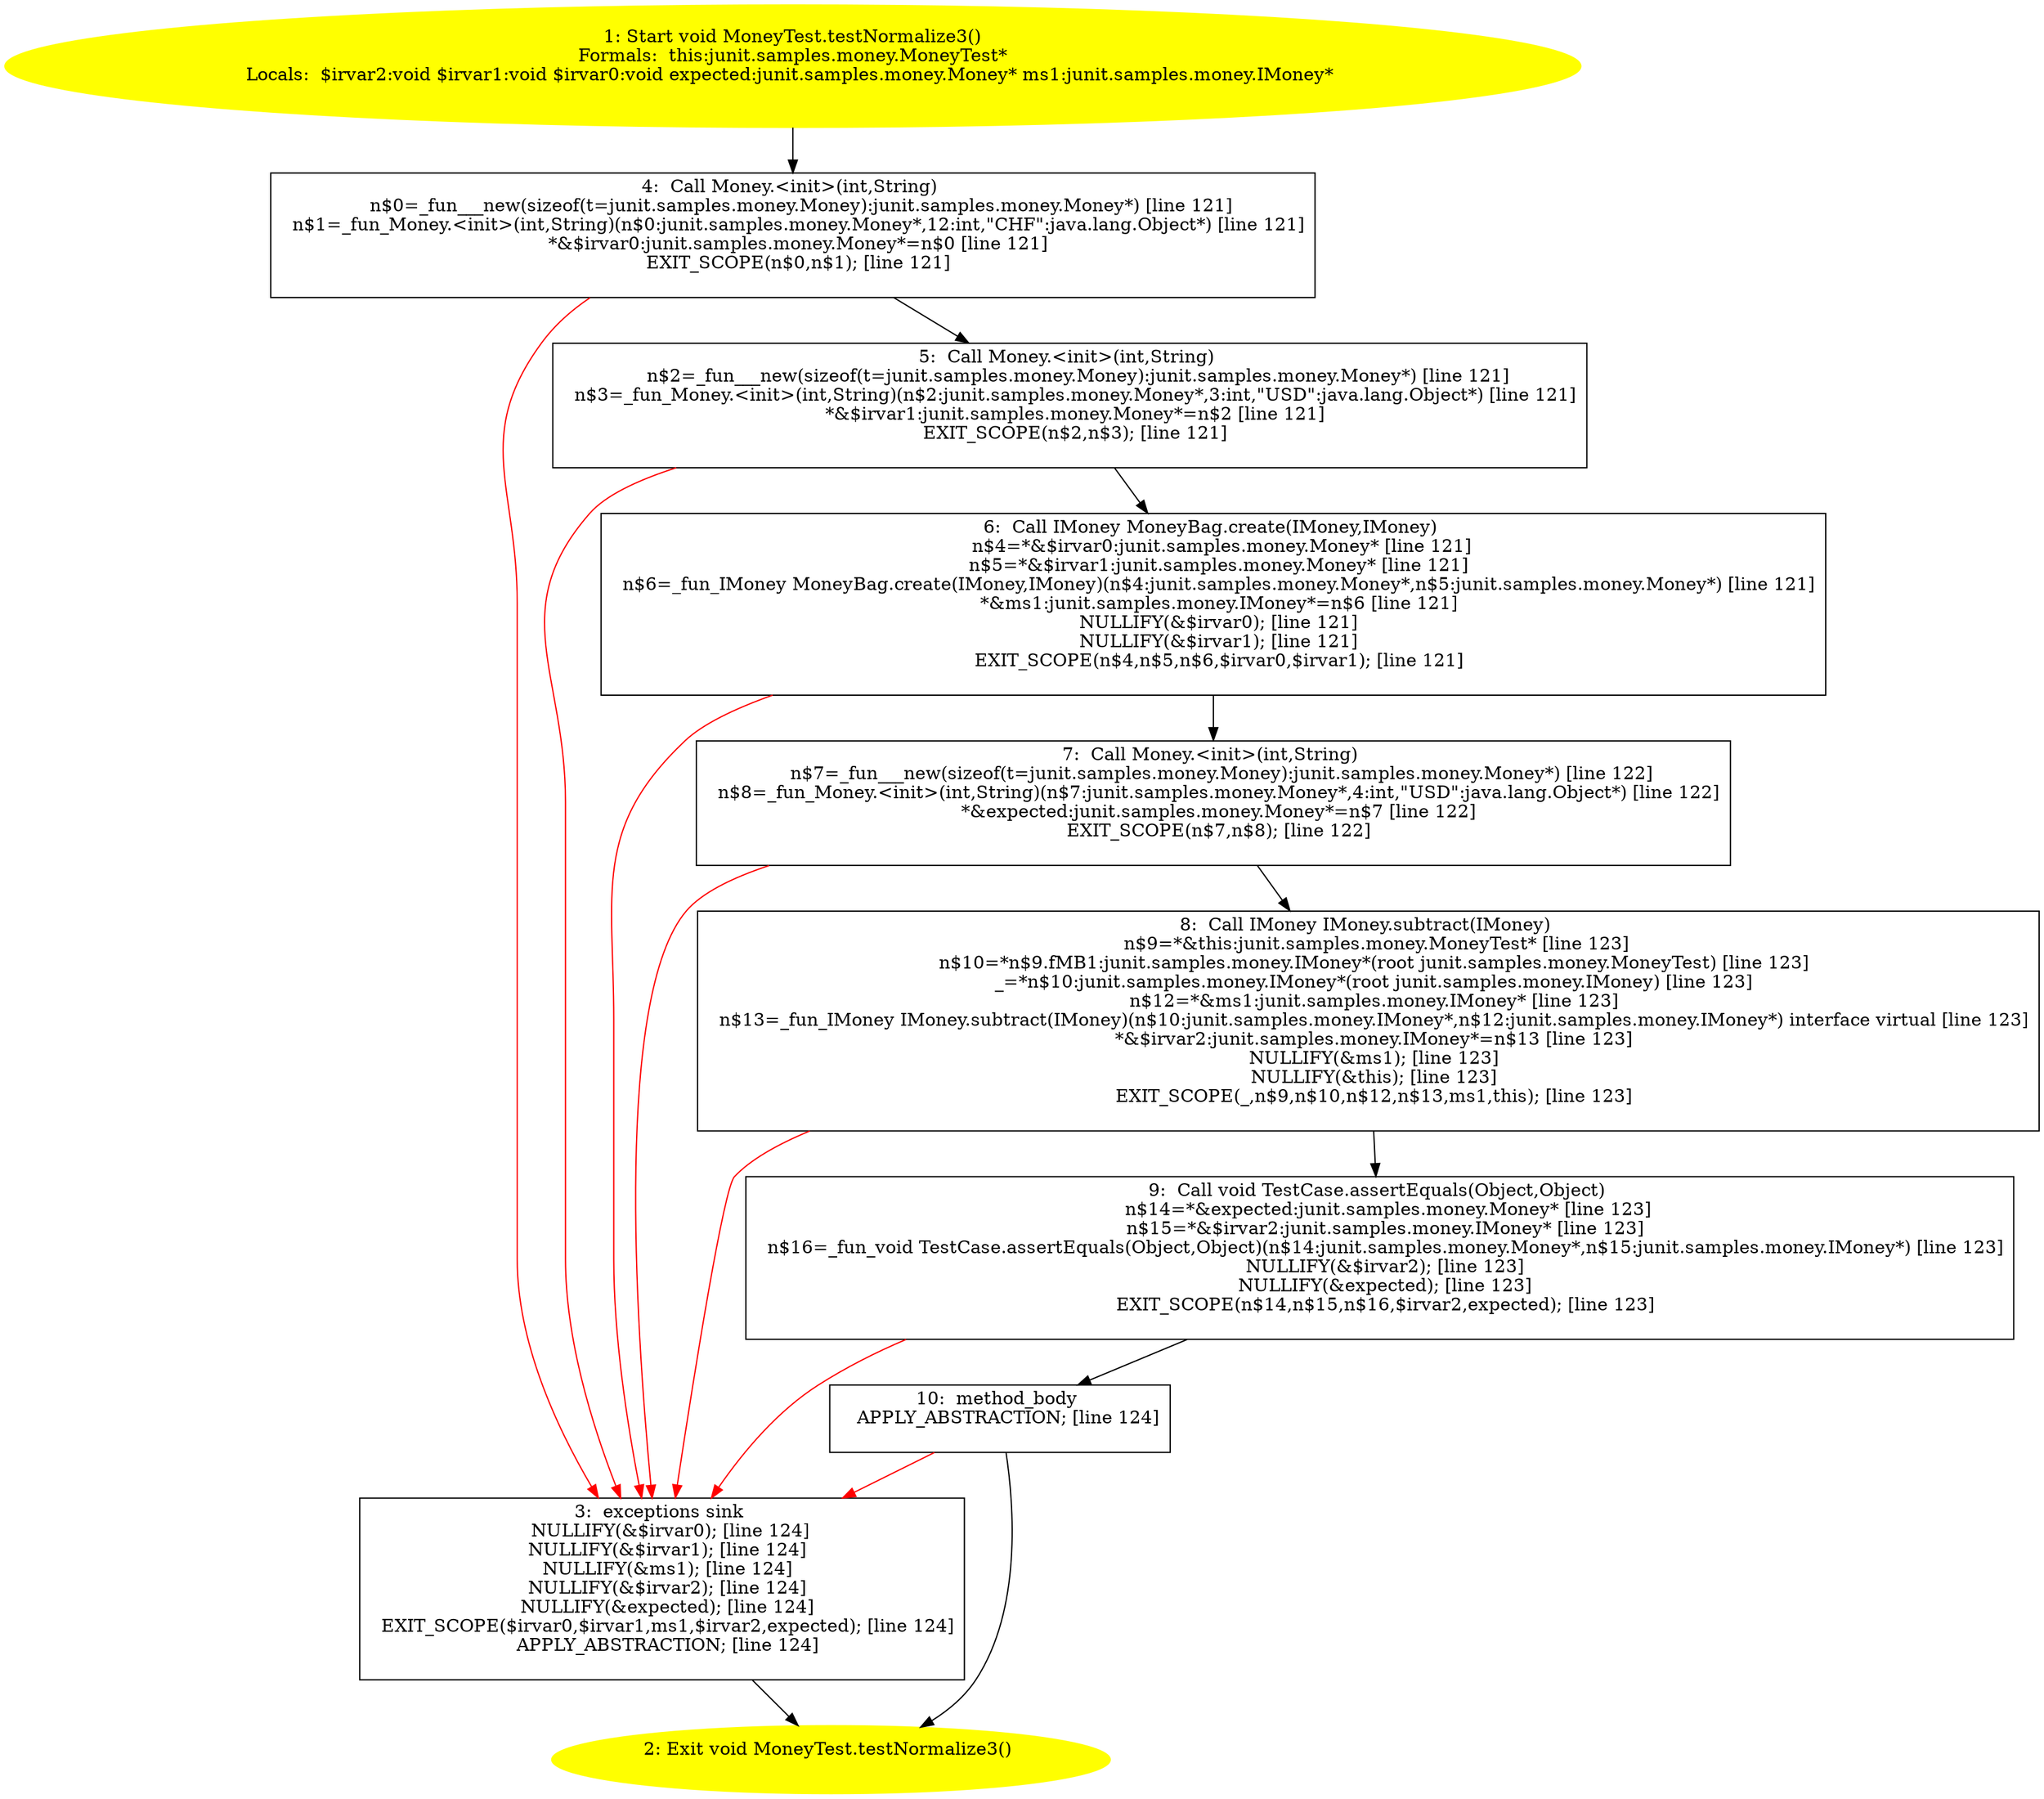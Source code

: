 /* @generated */
digraph cfg {
"junit.samples.money.MoneyTest.testNormalize3():void.37734f7b770bfc6a10cf5e5ed7b58334_1" [label="1: Start void MoneyTest.testNormalize3()\nFormals:  this:junit.samples.money.MoneyTest*\nLocals:  $irvar2:void $irvar1:void $irvar0:void expected:junit.samples.money.Money* ms1:junit.samples.money.IMoney* \n  " color=yellow style=filled]
	

	 "junit.samples.money.MoneyTest.testNormalize3():void.37734f7b770bfc6a10cf5e5ed7b58334_1" -> "junit.samples.money.MoneyTest.testNormalize3():void.37734f7b770bfc6a10cf5e5ed7b58334_4" ;
"junit.samples.money.MoneyTest.testNormalize3():void.37734f7b770bfc6a10cf5e5ed7b58334_2" [label="2: Exit void MoneyTest.testNormalize3() \n  " color=yellow style=filled]
	

"junit.samples.money.MoneyTest.testNormalize3():void.37734f7b770bfc6a10cf5e5ed7b58334_3" [label="3:  exceptions sink \n   NULLIFY(&$irvar0); [line 124]\n  NULLIFY(&$irvar1); [line 124]\n  NULLIFY(&ms1); [line 124]\n  NULLIFY(&$irvar2); [line 124]\n  NULLIFY(&expected); [line 124]\n  EXIT_SCOPE($irvar0,$irvar1,ms1,$irvar2,expected); [line 124]\n  APPLY_ABSTRACTION; [line 124]\n " shape="box"]
	

	 "junit.samples.money.MoneyTest.testNormalize3():void.37734f7b770bfc6a10cf5e5ed7b58334_3" -> "junit.samples.money.MoneyTest.testNormalize3():void.37734f7b770bfc6a10cf5e5ed7b58334_2" ;
"junit.samples.money.MoneyTest.testNormalize3():void.37734f7b770bfc6a10cf5e5ed7b58334_4" [label="4:  Call Money.<init>(int,String) \n   n$0=_fun___new(sizeof(t=junit.samples.money.Money):junit.samples.money.Money*) [line 121]\n  n$1=_fun_Money.<init>(int,String)(n$0:junit.samples.money.Money*,12:int,\"CHF\":java.lang.Object*) [line 121]\n  *&$irvar0:junit.samples.money.Money*=n$0 [line 121]\n  EXIT_SCOPE(n$0,n$1); [line 121]\n " shape="box"]
	

	 "junit.samples.money.MoneyTest.testNormalize3():void.37734f7b770bfc6a10cf5e5ed7b58334_4" -> "junit.samples.money.MoneyTest.testNormalize3():void.37734f7b770bfc6a10cf5e5ed7b58334_5" ;
	 "junit.samples.money.MoneyTest.testNormalize3():void.37734f7b770bfc6a10cf5e5ed7b58334_4" -> "junit.samples.money.MoneyTest.testNormalize3():void.37734f7b770bfc6a10cf5e5ed7b58334_3" [color="red" ];
"junit.samples.money.MoneyTest.testNormalize3():void.37734f7b770bfc6a10cf5e5ed7b58334_5" [label="5:  Call Money.<init>(int,String) \n   n$2=_fun___new(sizeof(t=junit.samples.money.Money):junit.samples.money.Money*) [line 121]\n  n$3=_fun_Money.<init>(int,String)(n$2:junit.samples.money.Money*,3:int,\"USD\":java.lang.Object*) [line 121]\n  *&$irvar1:junit.samples.money.Money*=n$2 [line 121]\n  EXIT_SCOPE(n$2,n$3); [line 121]\n " shape="box"]
	

	 "junit.samples.money.MoneyTest.testNormalize3():void.37734f7b770bfc6a10cf5e5ed7b58334_5" -> "junit.samples.money.MoneyTest.testNormalize3():void.37734f7b770bfc6a10cf5e5ed7b58334_6" ;
	 "junit.samples.money.MoneyTest.testNormalize3():void.37734f7b770bfc6a10cf5e5ed7b58334_5" -> "junit.samples.money.MoneyTest.testNormalize3():void.37734f7b770bfc6a10cf5e5ed7b58334_3" [color="red" ];
"junit.samples.money.MoneyTest.testNormalize3():void.37734f7b770bfc6a10cf5e5ed7b58334_6" [label="6:  Call IMoney MoneyBag.create(IMoney,IMoney) \n   n$4=*&$irvar0:junit.samples.money.Money* [line 121]\n  n$5=*&$irvar1:junit.samples.money.Money* [line 121]\n  n$6=_fun_IMoney MoneyBag.create(IMoney,IMoney)(n$4:junit.samples.money.Money*,n$5:junit.samples.money.Money*) [line 121]\n  *&ms1:junit.samples.money.IMoney*=n$6 [line 121]\n  NULLIFY(&$irvar0); [line 121]\n  NULLIFY(&$irvar1); [line 121]\n  EXIT_SCOPE(n$4,n$5,n$6,$irvar0,$irvar1); [line 121]\n " shape="box"]
	

	 "junit.samples.money.MoneyTest.testNormalize3():void.37734f7b770bfc6a10cf5e5ed7b58334_6" -> "junit.samples.money.MoneyTest.testNormalize3():void.37734f7b770bfc6a10cf5e5ed7b58334_7" ;
	 "junit.samples.money.MoneyTest.testNormalize3():void.37734f7b770bfc6a10cf5e5ed7b58334_6" -> "junit.samples.money.MoneyTest.testNormalize3():void.37734f7b770bfc6a10cf5e5ed7b58334_3" [color="red" ];
"junit.samples.money.MoneyTest.testNormalize3():void.37734f7b770bfc6a10cf5e5ed7b58334_7" [label="7:  Call Money.<init>(int,String) \n   n$7=_fun___new(sizeof(t=junit.samples.money.Money):junit.samples.money.Money*) [line 122]\n  n$8=_fun_Money.<init>(int,String)(n$7:junit.samples.money.Money*,4:int,\"USD\":java.lang.Object*) [line 122]\n  *&expected:junit.samples.money.Money*=n$7 [line 122]\n  EXIT_SCOPE(n$7,n$8); [line 122]\n " shape="box"]
	

	 "junit.samples.money.MoneyTest.testNormalize3():void.37734f7b770bfc6a10cf5e5ed7b58334_7" -> "junit.samples.money.MoneyTest.testNormalize3():void.37734f7b770bfc6a10cf5e5ed7b58334_8" ;
	 "junit.samples.money.MoneyTest.testNormalize3():void.37734f7b770bfc6a10cf5e5ed7b58334_7" -> "junit.samples.money.MoneyTest.testNormalize3():void.37734f7b770bfc6a10cf5e5ed7b58334_3" [color="red" ];
"junit.samples.money.MoneyTest.testNormalize3():void.37734f7b770bfc6a10cf5e5ed7b58334_8" [label="8:  Call IMoney IMoney.subtract(IMoney) \n   n$9=*&this:junit.samples.money.MoneyTest* [line 123]\n  n$10=*n$9.fMB1:junit.samples.money.IMoney*(root junit.samples.money.MoneyTest) [line 123]\n  _=*n$10:junit.samples.money.IMoney*(root junit.samples.money.IMoney) [line 123]\n  n$12=*&ms1:junit.samples.money.IMoney* [line 123]\n  n$13=_fun_IMoney IMoney.subtract(IMoney)(n$10:junit.samples.money.IMoney*,n$12:junit.samples.money.IMoney*) interface virtual [line 123]\n  *&$irvar2:junit.samples.money.IMoney*=n$13 [line 123]\n  NULLIFY(&ms1); [line 123]\n  NULLIFY(&this); [line 123]\n  EXIT_SCOPE(_,n$9,n$10,n$12,n$13,ms1,this); [line 123]\n " shape="box"]
	

	 "junit.samples.money.MoneyTest.testNormalize3():void.37734f7b770bfc6a10cf5e5ed7b58334_8" -> "junit.samples.money.MoneyTest.testNormalize3():void.37734f7b770bfc6a10cf5e5ed7b58334_9" ;
	 "junit.samples.money.MoneyTest.testNormalize3():void.37734f7b770bfc6a10cf5e5ed7b58334_8" -> "junit.samples.money.MoneyTest.testNormalize3():void.37734f7b770bfc6a10cf5e5ed7b58334_3" [color="red" ];
"junit.samples.money.MoneyTest.testNormalize3():void.37734f7b770bfc6a10cf5e5ed7b58334_9" [label="9:  Call void TestCase.assertEquals(Object,Object) \n   n$14=*&expected:junit.samples.money.Money* [line 123]\n  n$15=*&$irvar2:junit.samples.money.IMoney* [line 123]\n  n$16=_fun_void TestCase.assertEquals(Object,Object)(n$14:junit.samples.money.Money*,n$15:junit.samples.money.IMoney*) [line 123]\n  NULLIFY(&$irvar2); [line 123]\n  NULLIFY(&expected); [line 123]\n  EXIT_SCOPE(n$14,n$15,n$16,$irvar2,expected); [line 123]\n " shape="box"]
	

	 "junit.samples.money.MoneyTest.testNormalize3():void.37734f7b770bfc6a10cf5e5ed7b58334_9" -> "junit.samples.money.MoneyTest.testNormalize3():void.37734f7b770bfc6a10cf5e5ed7b58334_10" ;
	 "junit.samples.money.MoneyTest.testNormalize3():void.37734f7b770bfc6a10cf5e5ed7b58334_9" -> "junit.samples.money.MoneyTest.testNormalize3():void.37734f7b770bfc6a10cf5e5ed7b58334_3" [color="red" ];
"junit.samples.money.MoneyTest.testNormalize3():void.37734f7b770bfc6a10cf5e5ed7b58334_10" [label="10:  method_body \n   APPLY_ABSTRACTION; [line 124]\n " shape="box"]
	

	 "junit.samples.money.MoneyTest.testNormalize3():void.37734f7b770bfc6a10cf5e5ed7b58334_10" -> "junit.samples.money.MoneyTest.testNormalize3():void.37734f7b770bfc6a10cf5e5ed7b58334_2" ;
	 "junit.samples.money.MoneyTest.testNormalize3():void.37734f7b770bfc6a10cf5e5ed7b58334_10" -> "junit.samples.money.MoneyTest.testNormalize3():void.37734f7b770bfc6a10cf5e5ed7b58334_3" [color="red" ];
}
